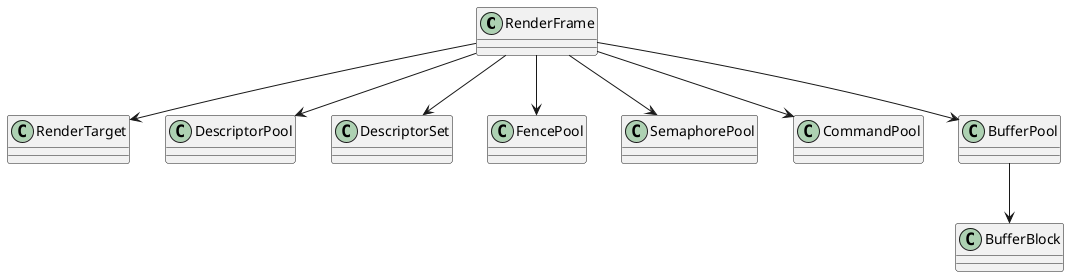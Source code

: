 @startuml ownship
class RenderFrame
class RenderTarget
class DescriptorPool
class DescriptorSet
class FencePool
class SemaphorePool

RenderFrame --> CommandPool
RenderFrame --> RenderTarget
RenderFrame --> DescriptorPool
RenderFrame --> DescriptorSet
RenderFrame --> FencePool
RenderFrame --> SemaphorePool
RenderFrame --> BufferPool
BufferPool --> BufferBlock
@enduml

@startuml command_pool
class CommandPool
class CommandBuffer

RenderFrame <.. CommandPool
CommandPool --> CommandBuffer
@enduml